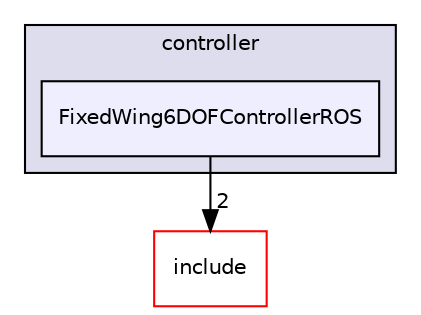 digraph "/root/scrimmage/scrimmage/src/plugins/controller/FixedWing6DOFControllerROS" {
  compound=true
  node [ fontsize="10", fontname="Helvetica"];
  edge [ labelfontsize="10", labelfontname="Helvetica"];
  subgraph clusterdir_c915aa27e6120cf8f6d19a96e78171a2 {
    graph [ bgcolor="#ddddee", pencolor="black", label="controller" fontname="Helvetica", fontsize="10", URL="dir_c915aa27e6120cf8f6d19a96e78171a2.html"]
  dir_8cbab75e397f067f588a6c008790360d [shape=box, label="FixedWing6DOFControllerROS", style="filled", fillcolor="#eeeeff", pencolor="black", URL="dir_8cbab75e397f067f588a6c008790360d.html"];
  }
  dir_d44c64559bbebec7f509842c48db8b23 [shape=box label="include" fillcolor="white" style="filled" color="red" URL="dir_d44c64559bbebec7f509842c48db8b23.html"];
  dir_8cbab75e397f067f588a6c008790360d->dir_d44c64559bbebec7f509842c48db8b23 [headlabel="2", labeldistance=1.5 headhref="dir_000201_000004.html"];
}
